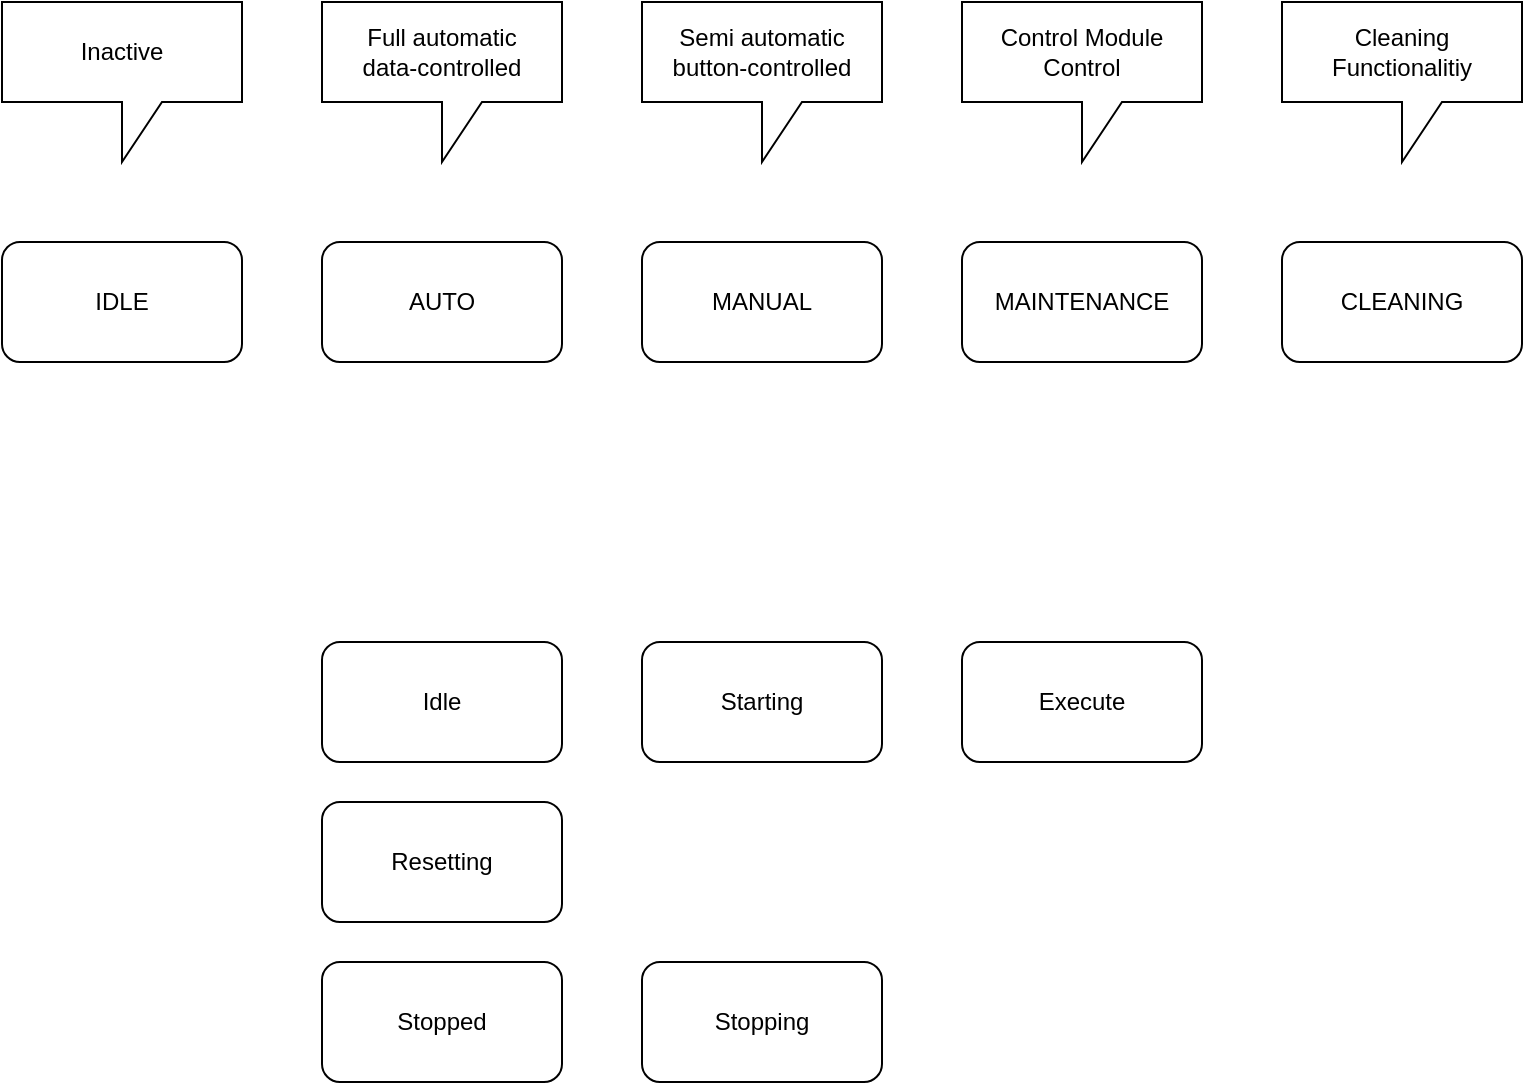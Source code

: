 <mxfile version="24.7.17">
  <diagram name="Page-1" id="Lid_fZSmd4QrX9m1tjLx">
    <mxGraphModel dx="1434" dy="844" grid="1" gridSize="10" guides="1" tooltips="1" connect="1" arrows="1" fold="1" page="1" pageScale="1" pageWidth="850" pageHeight="1100" math="0" shadow="0">
      <root>
        <mxCell id="0" />
        <mxCell id="1" parent="0" />
        <mxCell id="M_KByzlzDGWc04_ChrCh-1" value="IDLE" style="rounded=1;whiteSpace=wrap;html=1;" vertex="1" parent="1">
          <mxGeometry x="80" y="280" width="120" height="60" as="geometry" />
        </mxCell>
        <mxCell id="M_KByzlzDGWc04_ChrCh-2" value="MANUAL" style="rounded=1;whiteSpace=wrap;html=1;" vertex="1" parent="1">
          <mxGeometry x="400" y="280" width="120" height="60" as="geometry" />
        </mxCell>
        <mxCell id="M_KByzlzDGWc04_ChrCh-4" value="AUTO" style="rounded=1;whiteSpace=wrap;html=1;" vertex="1" parent="1">
          <mxGeometry x="240" y="280" width="120" height="60" as="geometry" />
        </mxCell>
        <mxCell id="M_KByzlzDGWc04_ChrCh-5" value="MAINTENANCE" style="rounded=1;whiteSpace=wrap;html=1;" vertex="1" parent="1">
          <mxGeometry x="560" y="280" width="120" height="60" as="geometry" />
        </mxCell>
        <mxCell id="M_KByzlzDGWc04_ChrCh-6" value="CLEANING" style="rounded=1;whiteSpace=wrap;html=1;" vertex="1" parent="1">
          <mxGeometry x="720" y="280" width="120" height="60" as="geometry" />
        </mxCell>
        <mxCell id="M_KByzlzDGWc04_ChrCh-7" value="Stopped" style="rounded=1;whiteSpace=wrap;html=1;" vertex="1" parent="1">
          <mxGeometry x="240" y="640" width="120" height="60" as="geometry" />
        </mxCell>
        <mxCell id="M_KByzlzDGWc04_ChrCh-8" value="Stopping" style="rounded=1;whiteSpace=wrap;html=1;" vertex="1" parent="1">
          <mxGeometry x="400" y="640" width="120" height="60" as="geometry" />
        </mxCell>
        <mxCell id="M_KByzlzDGWc04_ChrCh-9" value="Idle" style="rounded=1;whiteSpace=wrap;html=1;" vertex="1" parent="1">
          <mxGeometry x="240" y="480" width="120" height="60" as="geometry" />
        </mxCell>
        <mxCell id="M_KByzlzDGWc04_ChrCh-10" value="Starting" style="rounded=1;whiteSpace=wrap;html=1;" vertex="1" parent="1">
          <mxGeometry x="400" y="480" width="120" height="60" as="geometry" />
        </mxCell>
        <mxCell id="M_KByzlzDGWc04_ChrCh-11" value="Execute" style="rounded=1;whiteSpace=wrap;html=1;" vertex="1" parent="1">
          <mxGeometry x="560" y="480" width="120" height="60" as="geometry" />
        </mxCell>
        <mxCell id="M_KByzlzDGWc04_ChrCh-12" value="Resetting" style="rounded=1;whiteSpace=wrap;html=1;" vertex="1" parent="1">
          <mxGeometry x="240" y="560" width="120" height="60" as="geometry" />
        </mxCell>
        <mxCell id="M_KByzlzDGWc04_ChrCh-13" value="Inactive" style="shape=callout;whiteSpace=wrap;html=1;perimeter=calloutPerimeter;" vertex="1" parent="1">
          <mxGeometry x="80" y="160" width="120" height="80" as="geometry" />
        </mxCell>
        <mxCell id="M_KByzlzDGWc04_ChrCh-14" value="Full automatic&lt;div&gt;data-controlled&lt;/div&gt;" style="shape=callout;whiteSpace=wrap;html=1;perimeter=calloutPerimeter;" vertex="1" parent="1">
          <mxGeometry x="240" y="160" width="120" height="80" as="geometry" />
        </mxCell>
        <mxCell id="M_KByzlzDGWc04_ChrCh-15" value="Semi automatic&lt;div&gt;button-controlled&lt;/div&gt;" style="shape=callout;whiteSpace=wrap;html=1;perimeter=calloutPerimeter;" vertex="1" parent="1">
          <mxGeometry x="400" y="160" width="120" height="80" as="geometry" />
        </mxCell>
        <mxCell id="M_KByzlzDGWc04_ChrCh-16" value="Control Module&lt;div&gt;Control&lt;/div&gt;" style="shape=callout;whiteSpace=wrap;html=1;perimeter=calloutPerimeter;" vertex="1" parent="1">
          <mxGeometry x="560" y="160" width="120" height="80" as="geometry" />
        </mxCell>
        <mxCell id="M_KByzlzDGWc04_ChrCh-17" value="Cleaning Functionalitiy" style="shape=callout;whiteSpace=wrap;html=1;perimeter=calloutPerimeter;" vertex="1" parent="1">
          <mxGeometry x="720" y="160" width="120" height="80" as="geometry" />
        </mxCell>
      </root>
    </mxGraphModel>
  </diagram>
</mxfile>
